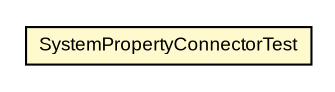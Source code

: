 #!/usr/local/bin/dot
#
# Class diagram 
# Generated by UMLGraph version R5_6-24-gf6e263 (http://www.umlgraph.org/)
#

digraph G {
	edge [fontname="arial",fontsize=10,labelfontname="arial",labelfontsize=10];
	node [fontname="arial",fontsize=10,shape=plaintext];
	nodesep=0.25;
	ranksep=0.5;
	// org.settings4j.connector.SystemPropertyConnectorTest
	c1539 [label=<<table title="org.settings4j.connector.SystemPropertyConnectorTest" border="0" cellborder="1" cellspacing="0" cellpadding="2" port="p" bgcolor="lemonChiffon" href="./SystemPropertyConnectorTest.html">
		<tr><td><table border="0" cellspacing="0" cellpadding="1">
<tr><td align="center" balign="center"> SystemPropertyConnectorTest </td></tr>
		</table></td></tr>
		</table>>, URL="./SystemPropertyConnectorTest.html", fontname="arial", fontcolor="black", fontsize=9.0];
}

